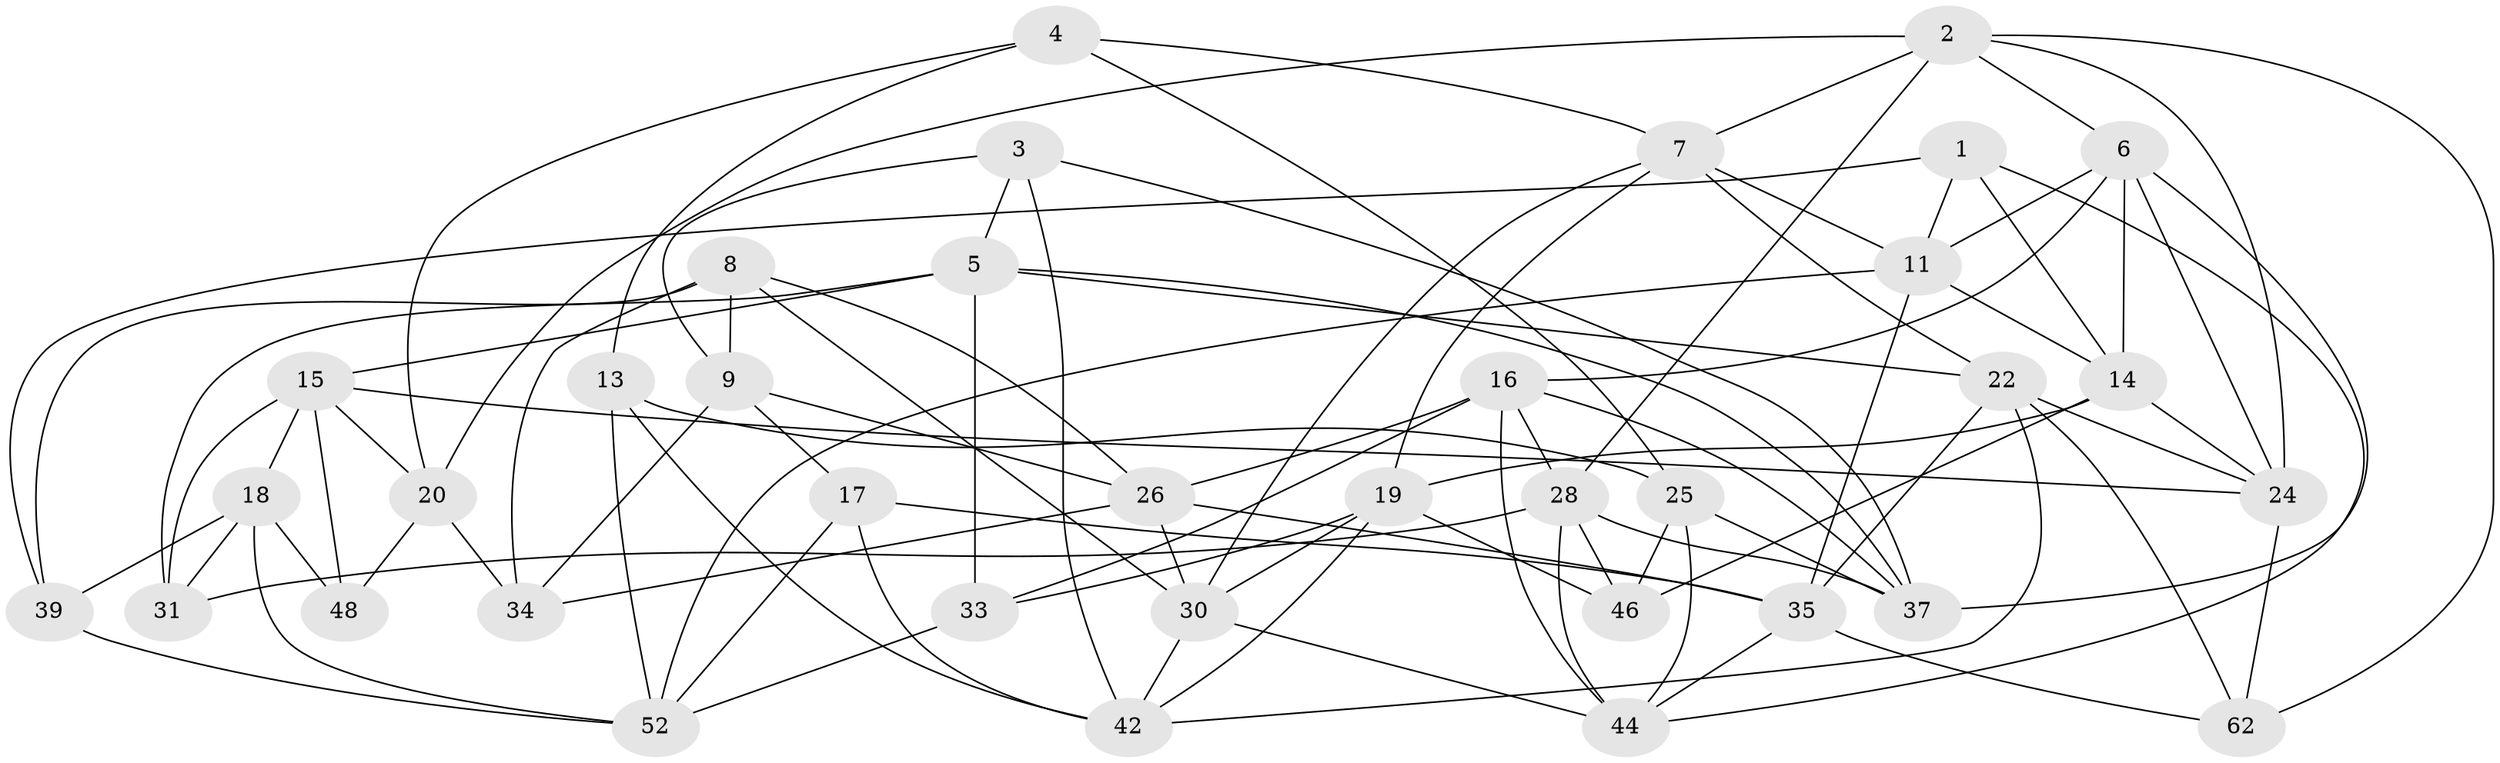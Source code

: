 // original degree distribution, {4: 1.0}
// Generated by graph-tools (version 1.1) at 2025/42/03/06/25 10:42:17]
// undirected, 36 vertices, 93 edges
graph export_dot {
graph [start="1"]
  node [color=gray90,style=filled];
  1;
  2 [super="+45"];
  3;
  4 [super="+55"];
  5 [super="+12"];
  6 [super="+10"];
  7 [super="+53"];
  8 [super="+21"];
  9 [super="+40"];
  11 [super="+27"];
  13;
  14 [super="+29"];
  15 [super="+38"];
  16 [super="+49"];
  17;
  18 [super="+23"];
  19 [super="+32"];
  20 [super="+54"];
  22 [super="+47"];
  24 [super="+61"];
  25 [super="+57"];
  26 [super="+43"];
  28 [super="+36"];
  30 [super="+50"];
  31;
  33;
  34 [super="+59"];
  35 [super="+58"];
  37 [super="+41"];
  39;
  42 [super="+56"];
  44 [super="+51"];
  46;
  48;
  52 [super="+60"];
  62;
  1 -- 39;
  1 -- 14;
  1 -- 44;
  1 -- 11;
  2 -- 20;
  2 -- 24;
  2 -- 62;
  2 -- 7;
  2 -- 6;
  2 -- 28;
  3 -- 9;
  3 -- 37;
  3 -- 42;
  3 -- 5;
  4 -- 20 [weight=2];
  4 -- 25 [weight=2];
  4 -- 13;
  4 -- 7;
  5 -- 33;
  5 -- 15;
  5 -- 37;
  5 -- 22;
  5 -- 31;
  6 -- 37;
  6 -- 14;
  6 -- 24;
  6 -- 16;
  6 -- 11;
  7 -- 22;
  7 -- 30;
  7 -- 19;
  7 -- 11;
  8 -- 39;
  8 -- 30;
  8 -- 34 [weight=2];
  8 -- 26;
  8 -- 9;
  9 -- 34 [weight=2];
  9 -- 17;
  9 -- 26;
  11 -- 52;
  11 -- 35;
  11 -- 14;
  13 -- 42;
  13 -- 52;
  13 -- 25;
  14 -- 46;
  14 -- 19;
  14 -- 24;
  15 -- 48;
  15 -- 18;
  15 -- 31;
  15 -- 24;
  15 -- 20;
  16 -- 28;
  16 -- 26;
  16 -- 33;
  16 -- 44;
  16 -- 37;
  17 -- 52;
  17 -- 35;
  17 -- 42;
  18 -- 39;
  18 -- 48 [weight=2];
  18 -- 52;
  18 -- 31;
  19 -- 46;
  19 -- 42;
  19 -- 33;
  19 -- 30;
  20 -- 34;
  20 -- 48;
  22 -- 24;
  22 -- 62;
  22 -- 42;
  22 -- 35;
  24 -- 62;
  25 -- 37;
  25 -- 44;
  25 -- 46;
  26 -- 35;
  26 -- 34;
  26 -- 30;
  28 -- 37;
  28 -- 44;
  28 -- 46;
  28 -- 31;
  30 -- 44;
  30 -- 42;
  33 -- 52;
  35 -- 44;
  35 -- 62;
  39 -- 52;
}
